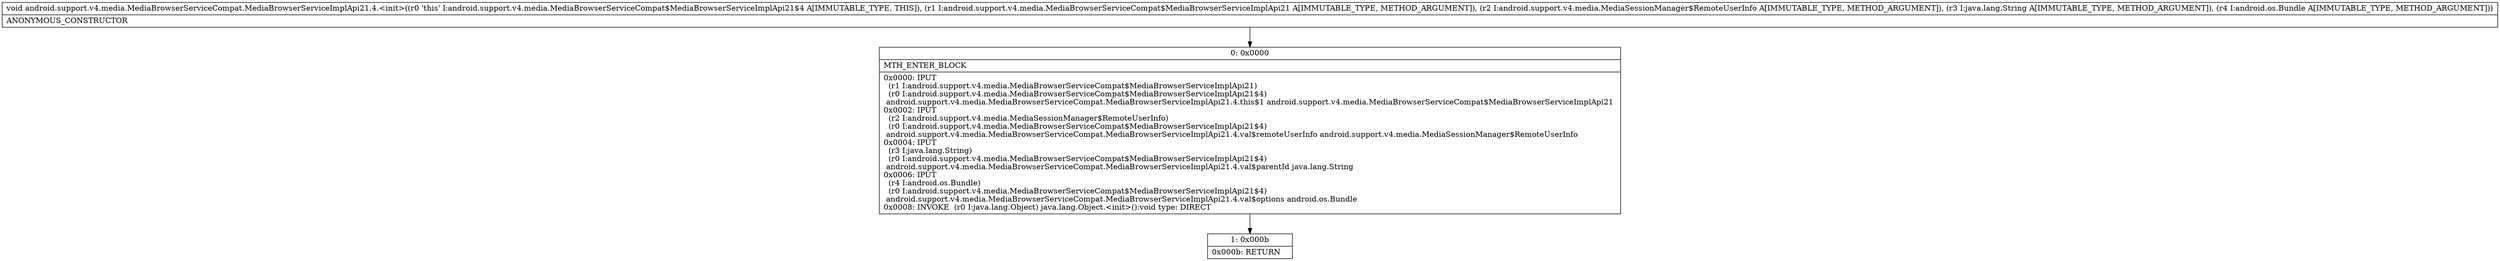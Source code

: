 digraph "CFG forandroid.support.v4.media.MediaBrowserServiceCompat.MediaBrowserServiceImplApi21.4.\<init\>(Landroid\/support\/v4\/media\/MediaBrowserServiceCompat$MediaBrowserServiceImplApi21;Landroid\/support\/v4\/media\/MediaSessionManager$RemoteUserInfo;Ljava\/lang\/String;Landroid\/os\/Bundle;)V" {
Node_0 [shape=record,label="{0\:\ 0x0000|MTH_ENTER_BLOCK\l|0x0000: IPUT  \l  (r1 I:android.support.v4.media.MediaBrowserServiceCompat$MediaBrowserServiceImplApi21)\l  (r0 I:android.support.v4.media.MediaBrowserServiceCompat$MediaBrowserServiceImplApi21$4)\l android.support.v4.media.MediaBrowserServiceCompat.MediaBrowserServiceImplApi21.4.this$1 android.support.v4.media.MediaBrowserServiceCompat$MediaBrowserServiceImplApi21 \l0x0002: IPUT  \l  (r2 I:android.support.v4.media.MediaSessionManager$RemoteUserInfo)\l  (r0 I:android.support.v4.media.MediaBrowserServiceCompat$MediaBrowserServiceImplApi21$4)\l android.support.v4.media.MediaBrowserServiceCompat.MediaBrowserServiceImplApi21.4.val$remoteUserInfo android.support.v4.media.MediaSessionManager$RemoteUserInfo \l0x0004: IPUT  \l  (r3 I:java.lang.String)\l  (r0 I:android.support.v4.media.MediaBrowserServiceCompat$MediaBrowserServiceImplApi21$4)\l android.support.v4.media.MediaBrowserServiceCompat.MediaBrowserServiceImplApi21.4.val$parentId java.lang.String \l0x0006: IPUT  \l  (r4 I:android.os.Bundle)\l  (r0 I:android.support.v4.media.MediaBrowserServiceCompat$MediaBrowserServiceImplApi21$4)\l android.support.v4.media.MediaBrowserServiceCompat.MediaBrowserServiceImplApi21.4.val$options android.os.Bundle \l0x0008: INVOKE  (r0 I:java.lang.Object) java.lang.Object.\<init\>():void type: DIRECT \l}"];
Node_1 [shape=record,label="{1\:\ 0x000b|0x000b: RETURN   \l}"];
MethodNode[shape=record,label="{void android.support.v4.media.MediaBrowserServiceCompat.MediaBrowserServiceImplApi21.4.\<init\>((r0 'this' I:android.support.v4.media.MediaBrowserServiceCompat$MediaBrowserServiceImplApi21$4 A[IMMUTABLE_TYPE, THIS]), (r1 I:android.support.v4.media.MediaBrowserServiceCompat$MediaBrowserServiceImplApi21 A[IMMUTABLE_TYPE, METHOD_ARGUMENT]), (r2 I:android.support.v4.media.MediaSessionManager$RemoteUserInfo A[IMMUTABLE_TYPE, METHOD_ARGUMENT]), (r3 I:java.lang.String A[IMMUTABLE_TYPE, METHOD_ARGUMENT]), (r4 I:android.os.Bundle A[IMMUTABLE_TYPE, METHOD_ARGUMENT]))  | ANONYMOUS_CONSTRUCTOR\l}"];
MethodNode -> Node_0;
Node_0 -> Node_1;
}

